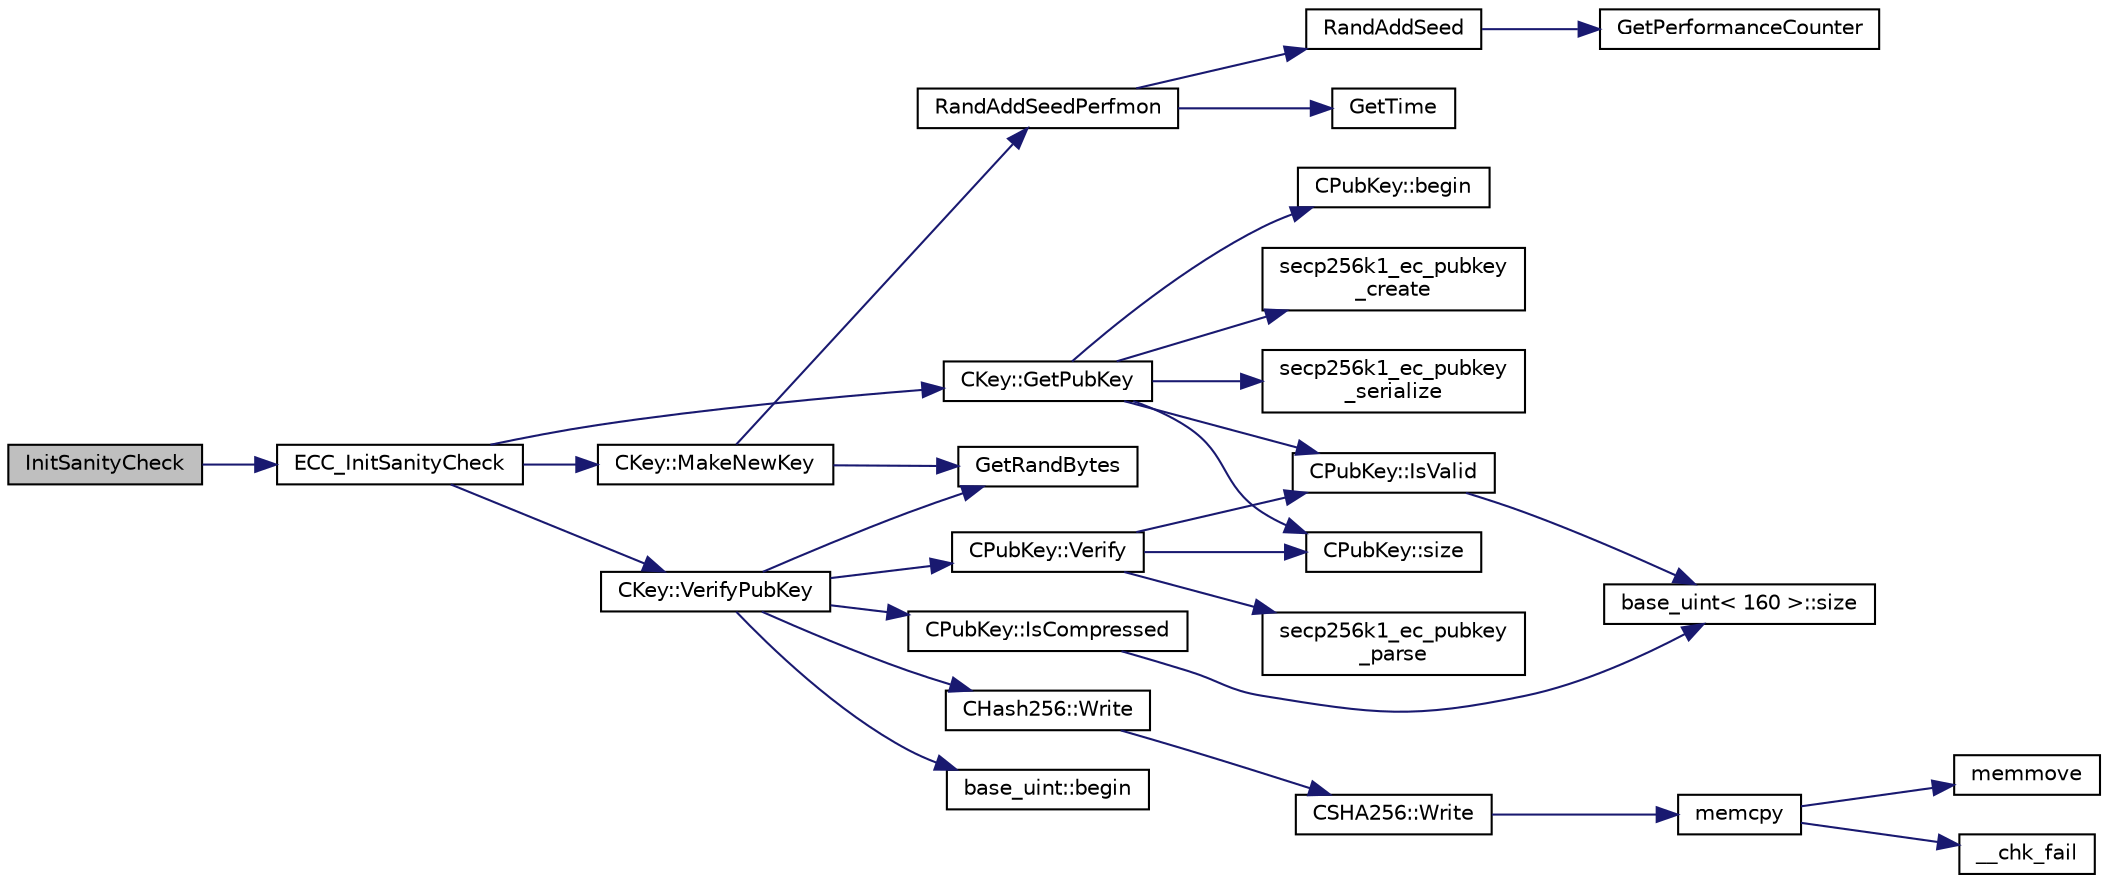 digraph "InitSanityCheck"
{
  edge [fontname="Helvetica",fontsize="10",labelfontname="Helvetica",labelfontsize="10"];
  node [fontname="Helvetica",fontsize="10",shape=record];
  rankdir="LR";
  Node27 [label="InitSanityCheck",height=0.2,width=0.4,color="black", fillcolor="grey75", style="filled", fontcolor="black"];
  Node27 -> Node28 [color="midnightblue",fontsize="10",style="solid",fontname="Helvetica"];
  Node28 [label="ECC_InitSanityCheck",height=0.2,width=0.4,color="black", fillcolor="white", style="filled",URL="$key_8cpp.html#adc8d142f5bcd2ca6646462fb45a7945d",tooltip="Check that required EC support is available at runtime. "];
  Node28 -> Node29 [color="midnightblue",fontsize="10",style="solid",fontname="Helvetica"];
  Node29 [label="CKey::MakeNewKey",height=0.2,width=0.4,color="black", fillcolor="white", style="filled",URL="$class_c_key.html#a9d12ed9d297e4286250fd7ea6b59e1a5"];
  Node29 -> Node30 [color="midnightblue",fontsize="10",style="solid",fontname="Helvetica"];
  Node30 [label="RandAddSeedPerfmon",height=0.2,width=0.4,color="black", fillcolor="white", style="filled",URL="$util_8cpp.html#a786af12a87491f8dc24351d93b9833b6"];
  Node30 -> Node31 [color="midnightblue",fontsize="10",style="solid",fontname="Helvetica"];
  Node31 [label="RandAddSeed",height=0.2,width=0.4,color="black", fillcolor="white", style="filled",URL="$util_8cpp.html#ab699fbdf803610a4e2060fd87787f7e0"];
  Node31 -> Node32 [color="midnightblue",fontsize="10",style="solid",fontname="Helvetica"];
  Node32 [label="GetPerformanceCounter",height=0.2,width=0.4,color="black", fillcolor="white", style="filled",URL="$util_8h.html#acd4d9988b9bb3f31fddf72a34b2bc37f"];
  Node30 -> Node33 [color="midnightblue",fontsize="10",style="solid",fontname="Helvetica"];
  Node33 [label="GetTime",height=0.2,width=0.4,color="black", fillcolor="white", style="filled",URL="$util_8cpp.html#a46fac5fba8ba905b5f9acb364f5d8c6f"];
  Node29 -> Node34 [color="midnightblue",fontsize="10",style="solid",fontname="Helvetica"];
  Node34 [label="GetRandBytes",height=0.2,width=0.4,color="black", fillcolor="white", style="filled",URL="$util_8cpp.html#acf52c2aa8213c7b15e26594a2264ed8a"];
  Node28 -> Node35 [color="midnightblue",fontsize="10",style="solid",fontname="Helvetica"];
  Node35 [label="CKey::GetPubKey",height=0.2,width=0.4,color="black", fillcolor="white", style="filled",URL="$class_c_key.html#aa1085c59603a62db6ec776300f250337"];
  Node35 -> Node36 [color="midnightblue",fontsize="10",style="solid",fontname="Helvetica"];
  Node36 [label="secp256k1_ec_pubkey\l_create",height=0.2,width=0.4,color="black", fillcolor="white", style="filled",URL="$secp256k1_8h.html#a7438071aa8a6dc4697abe4f4659f2161",tooltip="Compute the public key for a secret key. "];
  Node35 -> Node37 [color="midnightblue",fontsize="10",style="solid",fontname="Helvetica"];
  Node37 [label="secp256k1_ec_pubkey\l_serialize",height=0.2,width=0.4,color="black", fillcolor="white", style="filled",URL="$secp256k1_8h.html#a34977bf00322e510e881160c421836d7",tooltip="Serialize a pubkey object into a serialized byte sequence. "];
  Node35 -> Node38 [color="midnightblue",fontsize="10",style="solid",fontname="Helvetica"];
  Node38 [label="CPubKey::begin",height=0.2,width=0.4,color="black", fillcolor="white", style="filled",URL="$class_c_pub_key.html#a859ab9909d68092d6d4fc739237ab358"];
  Node35 -> Node39 [color="midnightblue",fontsize="10",style="solid",fontname="Helvetica"];
  Node39 [label="CPubKey::size",height=0.2,width=0.4,color="black", fillcolor="white", style="filled",URL="$class_c_pub_key.html#a6bb28fcf0a5f799c69f5b7269363b309"];
  Node35 -> Node40 [color="midnightblue",fontsize="10",style="solid",fontname="Helvetica"];
  Node40 [label="CPubKey::IsValid",height=0.2,width=0.4,color="black", fillcolor="white", style="filled",URL="$class_c_pub_key.html#a4fa94293cf8577fd039b9a133f6c7f30"];
  Node40 -> Node41 [color="midnightblue",fontsize="10",style="solid",fontname="Helvetica"];
  Node41 [label="base_uint\< 160 \>::size",height=0.2,width=0.4,color="black", fillcolor="white", style="filled",URL="$classbase__uint.html#a1f49b034e686269601ea89b0319b8004"];
  Node28 -> Node42 [color="midnightblue",fontsize="10",style="solid",fontname="Helvetica"];
  Node42 [label="CKey::VerifyPubKey",height=0.2,width=0.4,color="black", fillcolor="white", style="filled",URL="$class_c_key.html#ac53425b8d0f89067bce781c485101b20",tooltip="Verify thoroughly whether a private key and a public key match. "];
  Node42 -> Node43 [color="midnightblue",fontsize="10",style="solid",fontname="Helvetica"];
  Node43 [label="CPubKey::IsCompressed",height=0.2,width=0.4,color="black", fillcolor="white", style="filled",URL="$class_c_pub_key.html#a25f8b70340ad20ddab0f80ec4cee9396"];
  Node43 -> Node41 [color="midnightblue",fontsize="10",style="solid",fontname="Helvetica"];
  Node42 -> Node34 [color="midnightblue",fontsize="10",style="solid",fontname="Helvetica"];
  Node42 -> Node44 [color="midnightblue",fontsize="10",style="solid",fontname="Helvetica"];
  Node44 [label="CHash256::Write",height=0.2,width=0.4,color="black", fillcolor="white", style="filled",URL="$class_c_hash256.html#a9cc25033c6435cb28e2e8e377c949a7a"];
  Node44 -> Node45 [color="midnightblue",fontsize="10",style="solid",fontname="Helvetica"];
  Node45 [label="CSHA256::Write",height=0.2,width=0.4,color="black", fillcolor="white", style="filled",URL="$class_c_s_h_a256.html#a9d7de520a562655da85349372820c883"];
  Node45 -> Node46 [color="midnightblue",fontsize="10",style="solid",fontname="Helvetica"];
  Node46 [label="memcpy",height=0.2,width=0.4,color="black", fillcolor="white", style="filled",URL="$glibc__compat_8cpp.html#a0f46826ab0466591e136db24394923cf"];
  Node46 -> Node47 [color="midnightblue",fontsize="10",style="solid",fontname="Helvetica"];
  Node47 [label="memmove",height=0.2,width=0.4,color="black", fillcolor="white", style="filled",URL="$glibc__compat_8cpp.html#a9778d49e9029dd75bc53ecbbf9f5e9a1"];
  Node46 -> Node48 [color="midnightblue",fontsize="10",style="solid",fontname="Helvetica"];
  Node48 [label="__chk_fail",height=0.2,width=0.4,color="black", fillcolor="white", style="filled",URL="$glibc__compat_8cpp.html#a424ac71631da5ada2976630ff67051d1"];
  Node42 -> Node49 [color="midnightblue",fontsize="10",style="solid",fontname="Helvetica"];
  Node49 [label="base_uint::begin",height=0.2,width=0.4,color="black", fillcolor="white", style="filled",URL="$classbase__uint.html#aaa32054bf4e8fbb31d54a75f6065174d"];
  Node42 -> Node50 [color="midnightblue",fontsize="10",style="solid",fontname="Helvetica"];
  Node50 [label="CPubKey::Verify",height=0.2,width=0.4,color="black", fillcolor="white", style="filled",URL="$class_c_pub_key.html#a5b3fef213b227394ca9d0a1e3baa957e"];
  Node50 -> Node40 [color="midnightblue",fontsize="10",style="solid",fontname="Helvetica"];
  Node50 -> Node51 [color="midnightblue",fontsize="10",style="solid",fontname="Helvetica"];
  Node51 [label="secp256k1_ec_pubkey\l_parse",height=0.2,width=0.4,color="black", fillcolor="white", style="filled",URL="$secp256k1_8h.html#a4e5dc8952c9a7e791376505ef2023ca1",tooltip="Parse a variable-length public key into the pubkey object. "];
  Node50 -> Node39 [color="midnightblue",fontsize="10",style="solid",fontname="Helvetica"];
}
